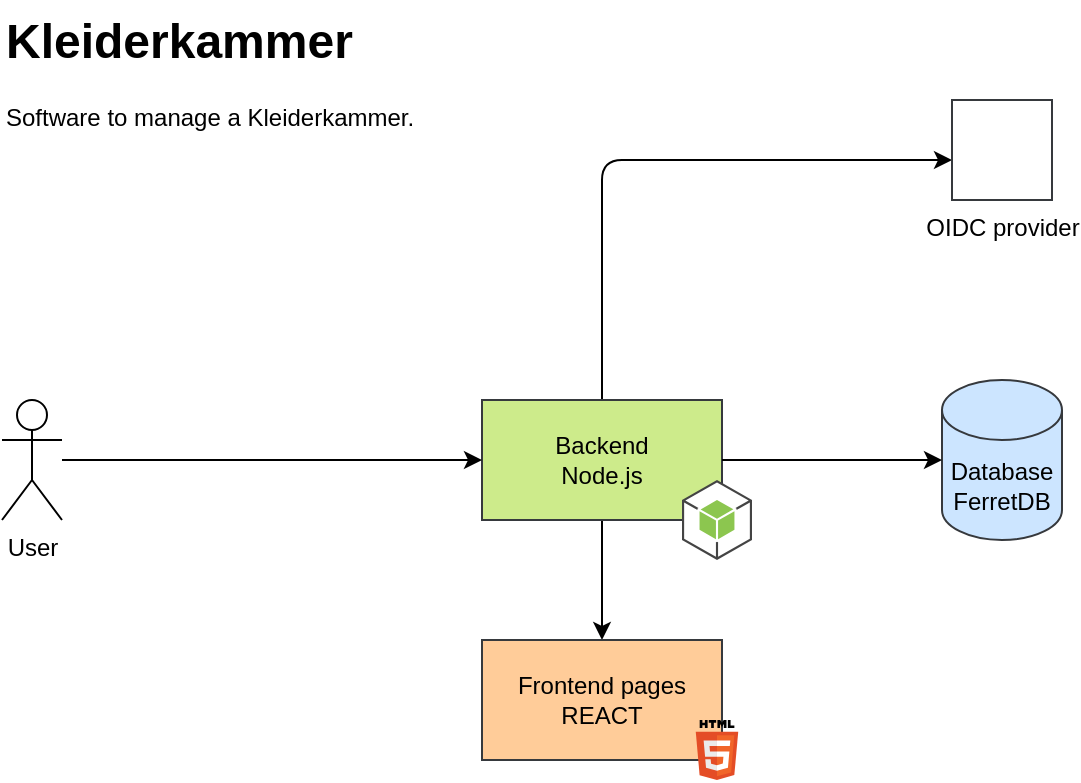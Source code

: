 <mxfile>
    <diagram id="Vf7jecLQ7AeWRQfc8Mls" name="Architecture">
        <mxGraphModel dx="235" dy="154" grid="1" gridSize="10" guides="1" tooltips="1" connect="1" arrows="1" fold="1" page="1" pageScale="1" pageWidth="827" pageHeight="1169" math="0" shadow="0">
            <root>
                <mxCell id="0"/>
                <mxCell id="1" parent="0"/>
                <mxCell id="2" value="&lt;h1 style=&quot;margin-top: 0px;&quot;&gt;Kleiderkammer&lt;/h1&gt;&lt;p&gt;Software to manage a Kleiderkammer.&lt;/p&gt;" style="text;html=1;whiteSpace=wrap;overflow=hidden;rounded=0;" vertex="1" parent="1">
                    <mxGeometry x="40" y="40" width="280" height="80" as="geometry"/>
                </mxCell>
                <mxCell id="9" value="" style="edgeStyle=none;html=1;entryX=0.5;entryY=0;entryDx=0;entryDy=0;" edge="1" parent="1" source="3" target="7">
                    <mxGeometry relative="1" as="geometry"/>
                </mxCell>
                <mxCell id="12" style="edgeStyle=orthogonalEdgeStyle;html=1;" edge="1" parent="1" source="3" target="11">
                    <mxGeometry relative="1" as="geometry">
                        <Array as="points">
                            <mxPoint x="340" y="120"/>
                        </Array>
                    </mxGeometry>
                </mxCell>
                <mxCell id="3" value="Backend&lt;div&gt;Node.js&lt;/div&gt;" style="rounded=0;whiteSpace=wrap;html=1;fillColor=#cdeb8b;strokeColor=#36393d;" vertex="1" parent="1">
                    <mxGeometry x="280" y="240" width="120" height="60" as="geometry"/>
                </mxCell>
                <mxCell id="14" style="edgeStyle=none;html=1;entryX=0;entryY=0.5;entryDx=0;entryDy=0;" edge="1" parent="1" source="4" target="3">
                    <mxGeometry relative="1" as="geometry"/>
                </mxCell>
                <mxCell id="4" value="User" style="shape=umlActor;verticalLabelPosition=bottom;verticalAlign=top;html=1;outlineConnect=0;" vertex="1" parent="1">
                    <mxGeometry x="40" y="240" width="30" height="60" as="geometry"/>
                </mxCell>
                <mxCell id="5" value="" style="outlineConnect=0;dashed=0;verticalLabelPosition=bottom;verticalAlign=top;align=center;html=1;shape=mxgraph.aws3.android;fillColor=#8CC64F;gradientColor=none;" vertex="1" parent="1">
                    <mxGeometry x="380" y="280" width="35" height="40" as="geometry"/>
                </mxCell>
                <mxCell id="7" value="Frontend pages&lt;div&gt;REACT&lt;/div&gt;" style="rounded=0;whiteSpace=wrap;html=1;fillColor=#ffcc99;strokeColor=#36393d;" vertex="1" parent="1">
                    <mxGeometry x="280" y="360" width="120" height="60" as="geometry"/>
                </mxCell>
                <mxCell id="8" value="" style="dashed=0;outlineConnect=0;html=1;align=center;labelPosition=center;verticalLabelPosition=bottom;verticalAlign=top;shape=mxgraph.weblogos.html5" vertex="1" parent="1">
                    <mxGeometry x="386.88" y="400" width="21.24" height="30" as="geometry"/>
                </mxCell>
                <mxCell id="10" value="Database&lt;div&gt;FerretDB&lt;/div&gt;" style="shape=cylinder3;whiteSpace=wrap;html=1;boundedLbl=1;backgroundOutline=1;size=15;fillColor=#cce5ff;strokeColor=#36393d;" vertex="1" parent="1">
                    <mxGeometry x="510" y="230" width="60" height="80" as="geometry"/>
                </mxCell>
                <mxCell id="11" value="OIDC provider" style="sketch=0;verticalLabelPosition=bottom;sketch=0;aspect=fixed;html=1;verticalAlign=top;strokeColor=#36393d;fillColor=default;align=center;outlineConnect=0;pointerEvents=1;shape=mxgraph.citrix2.authentication_oidc;" vertex="1" parent="1">
                    <mxGeometry x="515" y="90" width="50" height="50" as="geometry"/>
                </mxCell>
                <mxCell id="13" style="edgeStyle=none;html=1;entryX=0;entryY=0.5;entryDx=0;entryDy=0;entryPerimeter=0;" edge="1" parent="1" source="3" target="10">
                    <mxGeometry relative="1" as="geometry"/>
                </mxCell>
            </root>
        </mxGraphModel>
    </diagram>
</mxfile>